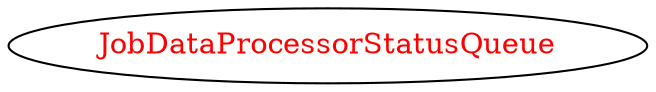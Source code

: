 digraph dependencyGraph {
 concentrate=true;
 ranksep="2.0";
 rankdir="LR"; 
 splines="ortho";
"JobDataProcessorStatusQueue" [fontcolor="red"];
}